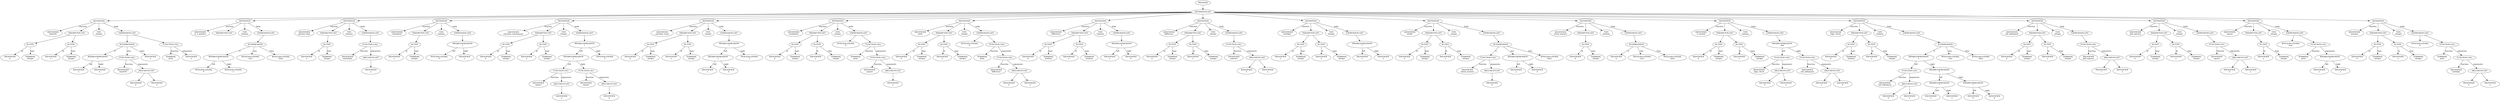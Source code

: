digraph AST {
node0 [label="PROGRAM"]
node1 [label="DEFINITION-LIST"]
node2 [label="DEFINITION"]
node3 [label="IDENTIFIER\nloopToN"]
node4 [label="PARAMETER-LIST"]
node5 [label="ID-TYPE"]
node6 [label="IDENTIFIER\nb"]
node7 [label="TERMINAL\ninteger"]
node8 [label="ID-TYPE"]
node9 [label="IDENTIFIER\na"]
node10 [label="TERMINAL\ninteger"]
node11 [label="TYPE\ninteger"]
node12 [label="EXPRESSION-LIST"]
node13 [label="IF-EXPRESSION"]
node14 [label="BINARY-EXPRESSION\n<"]
node15 [label="IDENTIFIER\na"]
node16 [label="IDENTIFIER\nb"]
node17 [label="FUNCTION-CALL"]
node18 [label="IDENTIFIER\nloopToN"]
node19 [label="ARGUMENT-LIST"]
node20 [label="IDENTIFIER\nb"]
node21 [label="IDENTIFIER\na"]
node22 [label="IDENTIFIER\na"]
node23 [label="FUNCTION-CALL"]
node24 [label="TERMINAL\nprint"]
node25 [label="IDENTIFIER\na"]
node26 [label="DEFINITION"]
node27 [label="IDENTIFIER\nis_5_positive"]
node28 [label="PARAMETER-LIST"]
node29 [label="TYPE\nboolean"]
node30 [label="EXPRESSION-LIST"]
node31 [label="IF-EXPRESSION"]
node32 [label="BINARY-EXPRESSION\n<"]
node33 [label="INTEGER-LITERAL\n0"]
node34 [label="INTEGER-LITERAL\n5"]
node35 [label="BOOLEAN-LITERAL\ntrue"]
node36 [label="BOOLEAN-LITERAL\nfalse"]
node37 [label="DEFINITION"]
node38 [label="IDENTIFIER\ngreater_than"]
node39 [label="PARAMETER-LIST"]
node40 [label="ID-TYPE"]
node41 [label="IDENTIFIER\na"]
node42 [label="TERMINAL\ninteger"]
node43 [label="TYPE\nboolean"]
node44 [label="EXPRESSION-LIST"]
node45 [label="FUNCTION-CALL"]
node46 [label="IDENTIFIER\nredundant"]
node47 [label="ARGUMENT-LIST"]
node48 [label="IDENTIFIER\na"]
node49 [label="DEFINITION"]
node50 [label="IDENTIFIER\nredundant"]
node51 [label="PARAMETER-LIST"]
node52 [label="ID-TYPE"]
node53 [label="IDENTIFIER\na"]
node54 [label="TERMINAL\ninteger"]
node55 [label="TYPE\nboolean"]
node56 [label="EXPRESSION-LIST"]
node57 [label="BINARY-EXPRESSION\n<"]
node58 [label="INTEGER-LITERAL\n0"]
node59 [label="IDENTIFIER\na"]
node60 [label="DEFINITION"]
node61 [label="IDENTIFIER\ncalculate_meansquare"]
node62 [label="PARAMETER-LIST"]
node63 [label="ID-TYPE"]
node64 [label="IDENTIFIER\nb"]
node65 [label="TERMINAL\ninteger"]
node66 [label="ID-TYPE"]
node67 [label="IDENTIFIER\na"]
node68 [label="TERMINAL\ninteger"]
node69 [label="TYPE\ninteger"]
node70 [label="EXPRESSION-LIST"]
node71 [label="BINARY-EXPRESSION\n/"]
node72 [label="BINARY-EXPRESSION\n+"]
node73 [label="FUNCTION-CALL"]
node74 [label="IDENTIFIER\nsquare"]
node75 [label="ARGUMENT-LIST"]
node76 [label="IDENTIFIER\na"]
node77 [label="FUNCTION-CALL"]
node78 [label="IDENTIFIER\nsquare"]
node79 [label="ARGUMENT-LIST"]
node80 [label="IDENTIFIER\nb"]
node81 [label="INTEGER-LITERAL\n2"]
node82 [label="DEFINITION"]
node83 [label="IDENTIFIER\ncalculate_mean"]
node84 [label="PARAMETER-LIST"]
node85 [label="ID-TYPE"]
node86 [label="IDENTIFIER\nb"]
node87 [label="TERMINAL\ninteger"]
node88 [label="ID-TYPE"]
node89 [label="IDENTIFIER\na"]
node90 [label="TERMINAL\ninteger"]
node91 [label="TYPE\ninteger"]
node92 [label="EXPRESSION-LIST"]
node93 [label="BINARY-EXPRESSION\n/"]
node94 [label="BINARY-EXPRESSION\n+"]
node95 [label="IDENTIFIER\na"]
node96 [label="IDENTIFIER\nb"]
node97 [label="INTEGER-LITERAL\n2"]
node98 [label="DEFINITION"]
node99 [label="IDENTIFIER\nresultprint"]
node100 [label="PARAMETER-LIST"]
node101 [label="ID-TYPE"]
node102 [label="IDENTIFIER\nb"]
node103 [label="TERMINAL\ninteger"]
node104 [label="ID-TYPE"]
node105 [label="IDENTIFIER\na"]
node106 [label="TERMINAL\ninteger"]
node107 [label="TYPE\ninteger"]
node108 [label="EXPRESSION-LIST"]
node109 [label="INTEGER-LITERAL\n0"]
node110 [label="FUNCTION-CALL"]
node111 [label="TERMINAL\nprint"]
node112 [label="FUNCTION-CALL"]
node113 [label="IDENTIFIER\nsquare"]
node114 [label="ARGUMENT-LIST"]
node115 [label="IDENTIFIER\na"]
node116 [label="DEFINITION"]
node117 [label="IDENTIFIER\nprint"]
node118 [label="PARAMETER-LIST"]
node119 [label="ID-TYPE"]
node120 [label="IDENTIFIER\nb"]
node121 [label="TERMINAL\ninteger"]
node122 [label="ID-TYPE"]
node123 [label="IDENTIFIER\na"]
node124 [label="TERMINAL\ninteger"]
node125 [label="TYPE\ninteger"]
node126 [label="EXPRESSION-LIST"]
node127 [label="INTEGER-LITERAL\n0"]
node128 [label="FUNCTION-CALL"]
node129 [label="TERMINAL\nprint"]
node130 [label="FUNCTION-CALL"]
node131 [label="IDENTIFIER\ndifference"]
node132 [label="ARGUMENT-LIST"]
node133 [label="IDENTIFIER\nb"]
node134 [label="IDENTIFIER\na"]
node135 [label="DEFINITION"]
node136 [label="IDENTIFIER\ndifference"]
node137 [label="PARAMETER-LIST"]
node138 [label="ID-TYPE"]
node139 [label="IDENTIFIER\nb"]
node140 [label="TERMINAL\nboolean"]
node141 [label="ID-TYPE"]
node142 [label="IDENTIFIER\na"]
node143 [label="TERMINAL\nboolean"]
node144 [label="TYPE\nboolean"]
node145 [label="EXPRESSION-LIST"]
node146 [label="BINARY-EXPRESSION\n="]
node147 [label="IDENTIFIER\na"]
node148 [label="IDENTIFIER\nb"]
node149 [label="DEFINITION"]
node150 [label="IDENTIFIER\ndifference"]
node151 [label="PARAMETER-LIST"]
node152 [label="ID-TYPE"]
node153 [label="IDENTIFIER\nb"]
node154 [label="TERMINAL\ninteger"]
node155 [label="ID-TYPE"]
node156 [label="IDENTIFIER\na"]
node157 [label="TERMINAL\ninteger"]
node158 [label="TYPE\ninteger"]
node159 [label="EXPRESSION-LIST"]
node160 [label="FUNCTION-CALL"]
node161 [label="IDENTIFIER\nsubtract"]
node162 [label="ARGUMENT-LIST"]
node163 [label="IDENTIFIER\nb"]
node164 [label="IDENTIFIER\na"]
node165 [label="DEFINITION"]
node166 [label="IDENTIFIER\nmultiply"]
node167 [label="PARAMETER-LIST"]
node168 [label="ID-TYPE"]
node169 [label="IDENTIFIER\nx"]
node170 [label="TERMINAL\ninteger"]
node171 [label="ID-TYPE"]
node172 [label="IDENTIFIER\nx"]
node173 [label="TERMINAL\ninteger"]
node174 [label="TYPE\ninteger"]
node175 [label="EXPRESSION-LIST"]
node176 [label="BINARY-EXPRESSION\n*"]
node177 [label="IDENTIFIER\nx"]
node178 [label="IDENTIFIER\nx"]
node179 [label="DEFINITION"]
node180 [label="IDENTIFIER\ndivide"]
node181 [label="PARAMETER-LIST"]
node182 [label="ID-TYPE"]
node183 [label="IDENTIFIER\nb"]
node184 [label="TERMINAL\ninteger"]
node185 [label="ID-TYPE"]
node186 [label="IDENTIFIER\na"]
node187 [label="TERMINAL\ninteger"]
node188 [label="TYPE\ninteger"]
node189 [label="EXPRESSION-LIST"]
node190 [label="IF-EXPRESSION"]
node191 [label="FUNCTION-CALL"]
node192 [label="IDENTIFIER\ncheck_nonzero"]
node193 [label="ARGUMENT-LIST"]
node194 [label="IDENTIFIER\nb"]
node195 [label="BINARY-EXPRESSION\n/"]
node196 [label="IDENTIFIER\na"]
node197 [label="IDENTIFIER\nb"]
node198 [label="BOOLEAN-LITERAL\nfalse"]
node199 [label="DEFINITION"]
node200 [label="IDENTIFIER\ncheck_nonzero"]
node201 [label="PARAMETER-LIST"]
node202 [label="ID-TYPE"]
node203 [label="IDENTIFIER\nb"]
node204 [label="TERMINAL\ninteger"]
node205 [label="TYPE\nboolean"]
node206 [label="EXPRESSION-LIST"]
node207 [label="IF-EXPRESSION"]
node208 [label="IDENTIFIER\nb"]
node209 [label="BOOLEAN-LITERAL\ntrue"]
node210 [label="BOOLEAN-LITERAL\nfalse"]
node211 [label="DEFINITION"]
node212 [label="IDENTIFIER\nis_invalid"]
node213 [label="PARAMETER-LIST"]
node214 [label="ID-TYPE"]
node215 [label="IDENTIFIER\nb"]
node216 [label="TERMINAL\ninteger"]
node217 [label="ID-TYPE"]
node218 [label="IDENTIFIER\na"]
node219 [label="TERMINAL\ninteger"]
node220 [label="TYPE\nboolean"]
node221 [label="EXPRESSION-LIST"]
node222 [label="BINARY-EXPRESSION\nand"]
node223 [label="FUNCTION-CALL"]
node224 [label="IDENTIFIER\nlogic_check"]
node225 [label="ARGUMENT-LIST"]
node226 [label="IDENTIFIER\nb"]
node227 [label="IDENTIFIER\na"]
node228 [label="FUNCTION-CALL"]
node229 [label="IDENTIFIER\ncall_addsquare"]
node230 [label="ARGUMENT-LIST"]
node231 [label="IDENTIFIER\na"]
node232 [label="IDENTIFIER\nb"]
node233 [label="DEFINITION"]
node234 [label="IDENTIFIER\nlogic_check"]
node235 [label="PARAMETER-LIST"]
node236 [label="ID-TYPE"]
node237 [label="IDENTIFIER\nb"]
node238 [label="TERMINAL\nboolean"]
node239 [label="ID-TYPE"]
node240 [label="IDENTIFIER\na"]
node241 [label="TERMINAL\ninteger"]
node242 [label="TYPE\nboolean"]
node243 [label="EXPRESSION-LIST"]
node244 [label="IF-EXPRESSION"]
node245 [label="BINARY-EXPRESSION\n="]
node246 [label="FUNCTION-CALL"]
node247 [label="IDENTIFIER\ncall_addsquare"]
node248 [label="ARGUMENT-LIST"]
node249 [label="IDENTIFIER\nb"]
node250 [label="IDENTIFIER\na"]
node251 [label="BINARY-EXPRESSION\n+"]
node252 [label="BINARY-EXPRESSION\n*"]
node253 [label="IDENTIFIER\na"]
node254 [label="IDENTIFIER\na"]
node255 [label="BINARY-EXPRESSION\n*"]
node256 [label="IDENTIFIER\nb"]
node257 [label="IDENTIFIER\nb"]
node258 [label="BOOLEAN-LITERAL\ntrue"]
node259 [label="BOOLEAN-LITERAL\nfalse"]
node260 [label="DEFINITION"]
node261 [label="IDENTIFIER\ncall_addsquare"]
node262 [label="PARAMETER-LIST"]
node263 [label="ID-TYPE"]
node264 [label="IDENTIFIER\nb"]
node265 [label="TERMINAL\ninteger"]
node266 [label="ID-TYPE"]
node267 [label="IDENTIFIER\na"]
node268 [label="TERMINAL\ninteger"]
node269 [label="TYPE\ninteger"]
node270 [label="EXPRESSION-LIST"]
node271 [label="FUNCTION-CALL"]
node272 [label="IDENTIFIER\nadd_squares"]
node273 [label="ARGUMENT-LIST"]
node274 [label="IDENTIFIER\nc"]
node275 [label="IDENTIFIER\na"]
node276 [label="DEFINITION"]
node277 [label="IDENTIFIER\nadd_squares"]
node278 [label="PARAMETER-LIST"]
node279 [label="ID-TYPE"]
node280 [label="IDENTIFIER\nb"]
node281 [label="TERMINAL\ninteger"]
node282 [label="ID-TYPE"]
node283 [label="IDENTIFIER\na"]
node284 [label="TERMINAL\ninteger"]
node285 [label="TYPE\ninteger"]
node286 [label="EXPRESSION-LIST"]
node287 [label="FUNCTION-CALL"]
node288 [label="IDENTIFIER\nsquare"]
node289 [label="ARGUMENT-LIST"]
node290 [label="IDENTIFIER\nb"]
node291 [label="IDENTIFIER\na"]
node292 [label="DEFINITION"]
node293 [label="IDENTIFIER\nsquare"]
node294 [label="PARAMETER-LIST"]
node295 [label="ID-TYPE"]
node296 [label="IDENTIFIER\na"]
node297 [label="TERMINAL\ninteger"]
node298 [label="TYPE\ninteger"]
node299 [label="EXPRESSION-LIST"]
node300 [label="BOOLEAN-LITERAL\ntrue"]
node301 [label="FUNCTION-CALL"]
node302 [label="TERMINAL\nprint"]
node303 [label="BINARY-EXPRESSION\n*"]
node304 [label="IDENTIFIER\na"]
node305 [label="IDENTIFIER\na"]
node306 [label="DEFINITION"]
node307 [label="IDENTIFIER\nnotmain"]
node308 [label="PARAMETER-LIST"]
node309 [label="ID-TYPE"]
node310 [label="IDENTIFIER\nb"]
node311 [label="TERMINAL\ninteger"]
node312 [label="ID-TYPE"]
node313 [label="IDENTIFIER\na"]
node314 [label="TERMINAL\ninteger"]
node315 [label="TYPE\ninteger"]
node316 [label="EXPRESSION-LIST"]
node317 [label="INTEGER-LITERAL\n0"]
node318 [label="FUNCTION-CALL"]
node319 [label="TERMINAL\nprint"]
node320 [label="FUNCTION-CALL"]
node321 [label="IDENTIFIER\nmultiply"]
node322 [label="ARGUMENT-LIST"]
node323 [label="IDENTIFIER\nb"]
node324 [label="IDENTIFIER\na"]
node2 -> node3 [label="function"]
node5 -> node6 [label="id"]
node5 -> node7 [label="type"]
node4 -> node5
node8 -> node9 [label="id"]
node8 -> node10 [label="type"]
node4 -> node8
node2 -> node4
node2 -> node11
node14 -> node15 [label="left"]
node14 -> node16 [label="right"]
node13 -> node14 [label="if"]
node17 -> node18 [label="function"]
node19 -> node20
node19 -> node21
node17 -> node19 [label="arguments"]
node13 -> node17 [label="else"]
node13 -> node22 [label="then"]
node12 -> node13
node23 -> node24 [label="function"]
node23 -> node25 [label="arguments"]
node12 -> node23
node2 -> node12 [label="body"]
node1 -> node2
node26 -> node27 [label="function"]
node26 -> node28
node26 -> node29
node32 -> node33 [label="left"]
node32 -> node34 [label="right"]
node31 -> node32 [label="if"]
node31 -> node35 [label="else"]
node31 -> node36 [label="then"]
node30 -> node31
node26 -> node30 [label="body"]
node1 -> node26
node37 -> node38 [label="function"]
node40 -> node41 [label="id"]
node40 -> node42 [label="type"]
node39 -> node40
node37 -> node39
node37 -> node43
node45 -> node46 [label="function"]
node47 -> node48
node45 -> node47 [label="arguments"]
node44 -> node45
node37 -> node44 [label="body"]
node1 -> node37
node49 -> node50 [label="function"]
node52 -> node53 [label="id"]
node52 -> node54 [label="type"]
node51 -> node52
node49 -> node51
node49 -> node55
node57 -> node58 [label="left"]
node57 -> node59 [label="right"]
node56 -> node57
node49 -> node56 [label="body"]
node1 -> node49
node60 -> node61 [label="function"]
node63 -> node64 [label="id"]
node63 -> node65 [label="type"]
node62 -> node63
node66 -> node67 [label="id"]
node66 -> node68 [label="type"]
node62 -> node66
node60 -> node62
node60 -> node69
node73 -> node74 [label="function"]
node75 -> node76
node73 -> node75 [label="arguments"]
node72 -> node73 [label="left"]
node77 -> node78 [label="function"]
node79 -> node80
node77 -> node79 [label="arguments"]
node72 -> node77 [label="right"]
node71 -> node72 [label="left"]
node71 -> node81 [label="right"]
node70 -> node71
node60 -> node70 [label="body"]
node1 -> node60
node82 -> node83 [label="function"]
node85 -> node86 [label="id"]
node85 -> node87 [label="type"]
node84 -> node85
node88 -> node89 [label="id"]
node88 -> node90 [label="type"]
node84 -> node88
node82 -> node84
node82 -> node91
node94 -> node95 [label="left"]
node94 -> node96 [label="right"]
node93 -> node94 [label="left"]
node93 -> node97 [label="right"]
node92 -> node93
node82 -> node92 [label="body"]
node1 -> node82
node98 -> node99 [label="function"]
node101 -> node102 [label="id"]
node101 -> node103 [label="type"]
node100 -> node101
node104 -> node105 [label="id"]
node104 -> node106 [label="type"]
node100 -> node104
node98 -> node100
node98 -> node107
node108 -> node109
node110 -> node111 [label="function"]
node112 -> node113 [label="function"]
node114 -> node115
node112 -> node114 [label="arguments"]
node110 -> node112 [label="arguments"]
node108 -> node110
node98 -> node108 [label="body"]
node1 -> node98
node116 -> node117 [label="function"]
node119 -> node120 [label="id"]
node119 -> node121 [label="type"]
node118 -> node119
node122 -> node123 [label="id"]
node122 -> node124 [label="type"]
node118 -> node122
node116 -> node118
node116 -> node125
node126 -> node127
node128 -> node129 [label="function"]
node130 -> node131 [label="function"]
node132 -> node133
node132 -> node134
node130 -> node132 [label="arguments"]
node128 -> node130 [label="arguments"]
node126 -> node128
node116 -> node126 [label="body"]
node1 -> node116
node135 -> node136 [label="function"]
node138 -> node139 [label="id"]
node138 -> node140 [label="type"]
node137 -> node138
node141 -> node142 [label="id"]
node141 -> node143 [label="type"]
node137 -> node141
node135 -> node137
node135 -> node144
node146 -> node147 [label="left"]
node146 -> node148 [label="right"]
node145 -> node146
node135 -> node145 [label="body"]
node1 -> node135
node149 -> node150 [label="function"]
node152 -> node153 [label="id"]
node152 -> node154 [label="type"]
node151 -> node152
node155 -> node156 [label="id"]
node155 -> node157 [label="type"]
node151 -> node155
node149 -> node151
node149 -> node158
node160 -> node161 [label="function"]
node162 -> node163
node162 -> node164
node160 -> node162 [label="arguments"]
node159 -> node160
node149 -> node159 [label="body"]
node1 -> node149
node165 -> node166 [label="function"]
node168 -> node169 [label="id"]
node168 -> node170 [label="type"]
node167 -> node168
node171 -> node172 [label="id"]
node171 -> node173 [label="type"]
node167 -> node171
node165 -> node167
node165 -> node174
node176 -> node177 [label="left"]
node176 -> node178 [label="right"]
node175 -> node176
node165 -> node175 [label="body"]
node1 -> node165
node179 -> node180 [label="function"]
node182 -> node183 [label="id"]
node182 -> node184 [label="type"]
node181 -> node182
node185 -> node186 [label="id"]
node185 -> node187 [label="type"]
node181 -> node185
node179 -> node181
node179 -> node188
node191 -> node192 [label="function"]
node193 -> node194
node191 -> node193 [label="arguments"]
node190 -> node191 [label="if"]
node195 -> node196 [label="left"]
node195 -> node197 [label="right"]
node190 -> node195 [label="else"]
node190 -> node198 [label="then"]
node189 -> node190
node179 -> node189 [label="body"]
node1 -> node179
node199 -> node200 [label="function"]
node202 -> node203 [label="id"]
node202 -> node204 [label="type"]
node201 -> node202
node199 -> node201
node199 -> node205
node207 -> node208 [label="if"]
node207 -> node209 [label="else"]
node207 -> node210 [label="then"]
node206 -> node207
node199 -> node206 [label="body"]
node1 -> node199
node211 -> node212 [label="function"]
node214 -> node215 [label="id"]
node214 -> node216 [label="type"]
node213 -> node214
node217 -> node218 [label="id"]
node217 -> node219 [label="type"]
node213 -> node217
node211 -> node213
node211 -> node220
node223 -> node224 [label="function"]
node225 -> node226
node225 -> node227
node223 -> node225 [label="arguments"]
node222 -> node223 [label="left"]
node228 -> node229 [label="function"]
node230 -> node231
node230 -> node232
node228 -> node230 [label="arguments"]
node222 -> node228 [label="right"]
node221 -> node222
node211 -> node221 [label="body"]
node1 -> node211
node233 -> node234 [label="function"]
node236 -> node237 [label="id"]
node236 -> node238 [label="type"]
node235 -> node236
node239 -> node240 [label="id"]
node239 -> node241 [label="type"]
node235 -> node239
node233 -> node235
node233 -> node242
node246 -> node247 [label="function"]
node248 -> node249
node248 -> node250
node246 -> node248 [label="arguments"]
node245 -> node246 [label="left"]
node252 -> node253 [label="left"]
node252 -> node254 [label="right"]
node251 -> node252 [label="left"]
node255 -> node256 [label="left"]
node255 -> node257 [label="right"]
node251 -> node255 [label="right"]
node245 -> node251 [label="right"]
node244 -> node245 [label="if"]
node244 -> node258 [label="else"]
node244 -> node259 [label="then"]
node243 -> node244
node233 -> node243 [label="body"]
node1 -> node233
node260 -> node261 [label="function"]
node263 -> node264 [label="id"]
node263 -> node265 [label="type"]
node262 -> node263
node266 -> node267 [label="id"]
node266 -> node268 [label="type"]
node262 -> node266
node260 -> node262
node260 -> node269
node271 -> node272 [label="function"]
node273 -> node274
node273 -> node275
node271 -> node273 [label="arguments"]
node270 -> node271
node260 -> node270 [label="body"]
node1 -> node260
node276 -> node277 [label="function"]
node279 -> node280 [label="id"]
node279 -> node281 [label="type"]
node278 -> node279
node282 -> node283 [label="id"]
node282 -> node284 [label="type"]
node278 -> node282
node276 -> node278
node276 -> node285
node287 -> node288 [label="function"]
node289 -> node290
node289 -> node291
node287 -> node289 [label="arguments"]
node286 -> node287
node276 -> node286 [label="body"]
node1 -> node276
node292 -> node293 [label="function"]
node295 -> node296 [label="id"]
node295 -> node297 [label="type"]
node294 -> node295
node292 -> node294
node292 -> node298
node299 -> node300
node301 -> node302 [label="function"]
node303 -> node304 [label="left"]
node303 -> node305 [label="right"]
node301 -> node303 [label="arguments"]
node299 -> node301
node292 -> node299 [label="body"]
node1 -> node292
node306 -> node307 [label="function"]
node309 -> node310 [label="id"]
node309 -> node311 [label="type"]
node308 -> node309
node312 -> node313 [label="id"]
node312 -> node314 [label="type"]
node308 -> node312
node306 -> node308
node306 -> node315
node316 -> node317
node318 -> node319 [label="function"]
node320 -> node321 [label="function"]
node322 -> node323
node322 -> node324
node320 -> node322 [label="arguments"]
node318 -> node320 [label="arguments"]
node316 -> node318
node306 -> node316 [label="body"]
node1 -> node306
node0 -> node1
}